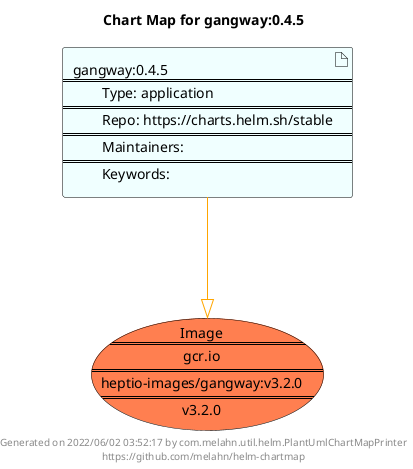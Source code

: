 @startuml
skinparam linetype ortho
skinparam backgroundColor white
skinparam usecaseBorderColor black
skinparam usecaseArrowColor LightSlateGray
skinparam artifactBorderColor black
skinparam artifactArrowColor LightSlateGray

title Chart Map for gangway:0.4.5

'There is one referenced Helm Chart
artifact "gangway:0.4.5\n====\n\tType: application\n====\n\tRepo: https://charts.helm.sh/stable\n====\n\tMaintainers: \n====\n\tKeywords: " as gangway_0_4_5 #Azure

'There is one referenced Docker Image
usecase "Image\n====\ngcr.io\n====\nheptio-images/gangway:v3.2.0\n====\nv3.2.0" as gcr_io_heptio_images_gangway_v3_2_0 #Coral

'Chart Dependencies
gangway_0_4_5--[#orange]-|>gcr_io_heptio_images_gangway_v3_2_0

center footer Generated on 2022/06/02 03:52:17 by com.melahn.util.helm.PlantUmlChartMapPrinter\nhttps://github.com/melahn/helm-chartmap
@enduml
